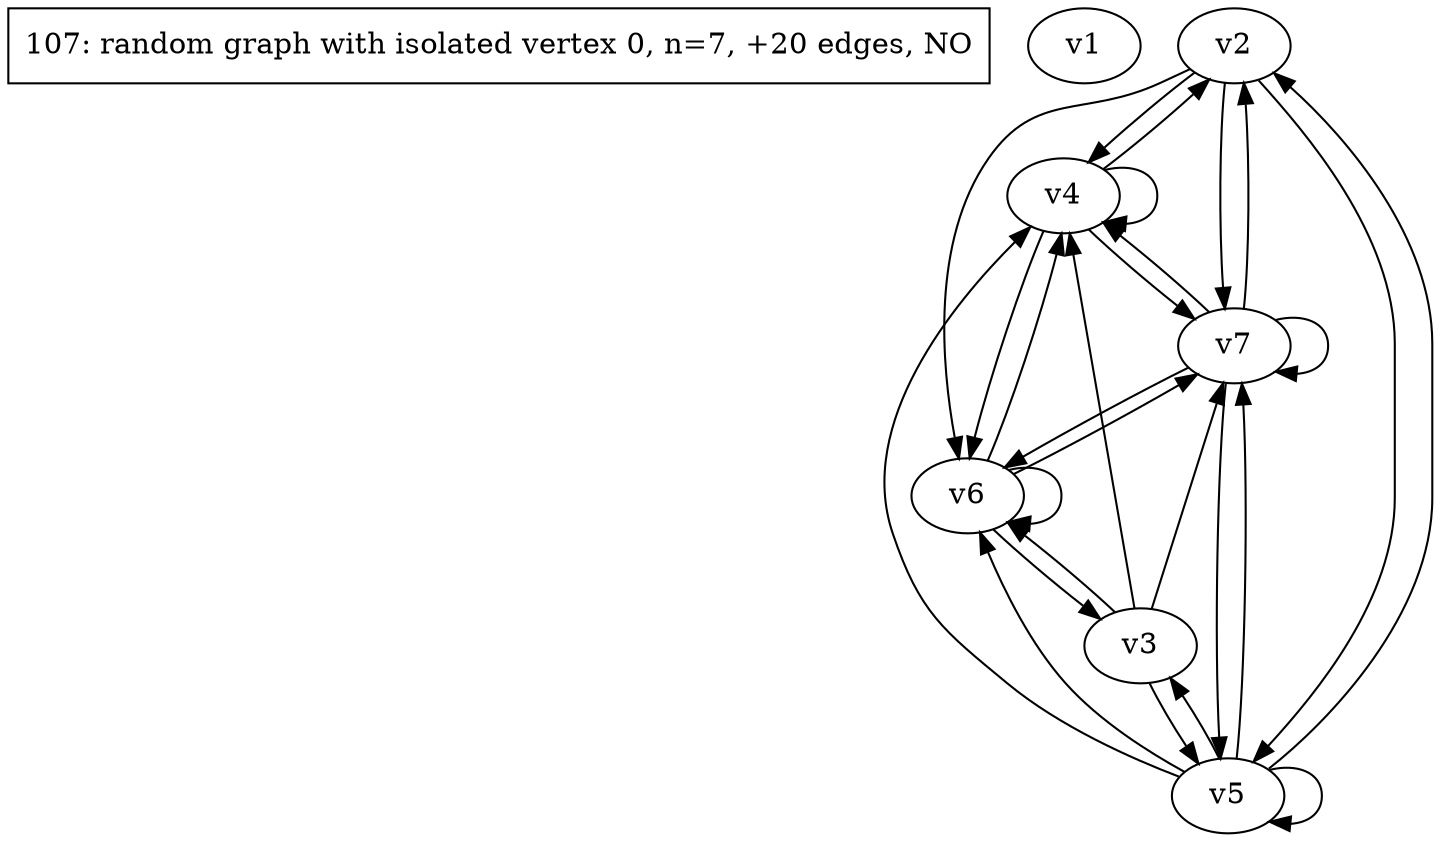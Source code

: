 digraph test107 {
	d[label="107: random graph with isolated vertex 0, n=7, +20 edges, NO" shape=box]
	v1
	v2
	v3
	v4
	v5
	v6
	v7
	v2 -> v4;
	v2 -> v5;
	v2 -> v6;
	v2 -> v7;
	v3 -> v4;
	v3 -> v5;
	v3 -> v6;
	v3 -> v7;
	v4 -> v2;
	v4 -> v4;
	v4 -> v6;
	v4 -> v7;
	v5 -> v2;
	v5 -> v3;
	v5 -> v4;
	v5 -> v5;
	v5 -> v6;
	v5 -> v7;
	v6 -> v3;
	v6 -> v4;
	v6 -> v6;
	v6 -> v7;
	v7 -> v2;
	v7 -> v4;
	v7 -> v5;
	v7 -> v6;
	v7 -> v7;
}
